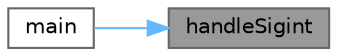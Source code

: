 digraph "handleSigint"
{
 // LATEX_PDF_SIZE
  bgcolor="transparent";
  edge [fontname=Helvetica,fontsize=10,labelfontname=Helvetica,labelfontsize=10];
  node [fontname=Helvetica,fontsize=10,shape=box,height=0.2,width=0.4];
  rankdir="RL";
  Node1 [id="Node000001",label="handleSigint",height=0.2,width=0.4,color="gray40", fillcolor="grey60", style="filled", fontcolor="black",tooltip="Signal handler for SIGINT."];
  Node1 -> Node2 [id="edge1_Node000001_Node000002",dir="back",color="steelblue1",style="solid",tooltip=" "];
  Node2 [id="Node000002",label="main",height=0.2,width=0.4,color="grey40", fillcolor="white", style="filled",URL="$app_2sources_2main_2main_8cpp.html#a0ddf1224851353fc92bfbff6f499fa97",tooltip="Main function of the HotWheels Cluster application."];
}
